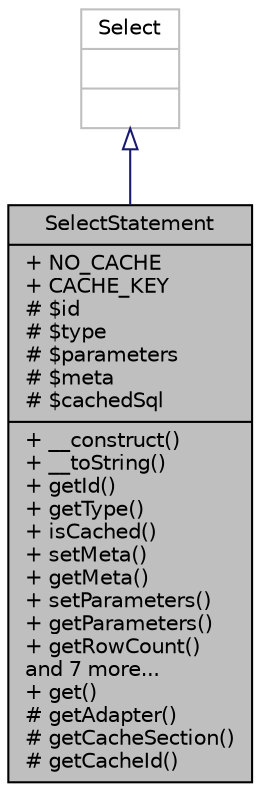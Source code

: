 digraph "SelectStatement"
{
  edge [fontname="Helvetica",fontsize="10",labelfontname="Helvetica",labelfontsize="10"];
  node [fontname="Helvetica",fontsize="10",shape=record];
  Node0 [label="{SelectStatement\n|+ NO_CACHE\l+ CACHE_KEY\l# $id\l# $type\l# $parameters\l# $meta\l# $cachedSql\l|+ __construct()\l+ __toString()\l+ getId()\l+ getType()\l+ isCached()\l+ setMeta()\l+ getMeta()\l+ setParameters()\l+ getParameters()\l+ getRowCount()\land 7 more...\l+ get()\l# getAdapter()\l# getCacheSection()\l# getCacheId()\l}",height=0.2,width=0.4,color="black", fillcolor="grey75", style="filled", fontcolor="black"];
  Node1 -> Node0 [dir="back",color="midnightblue",fontsize="10",style="solid",arrowtail="onormal",fontname="Helvetica"];
  Node1 [label="{Select\n||}",height=0.2,width=0.4,color="grey75", fillcolor="white", style="filled"];
}

